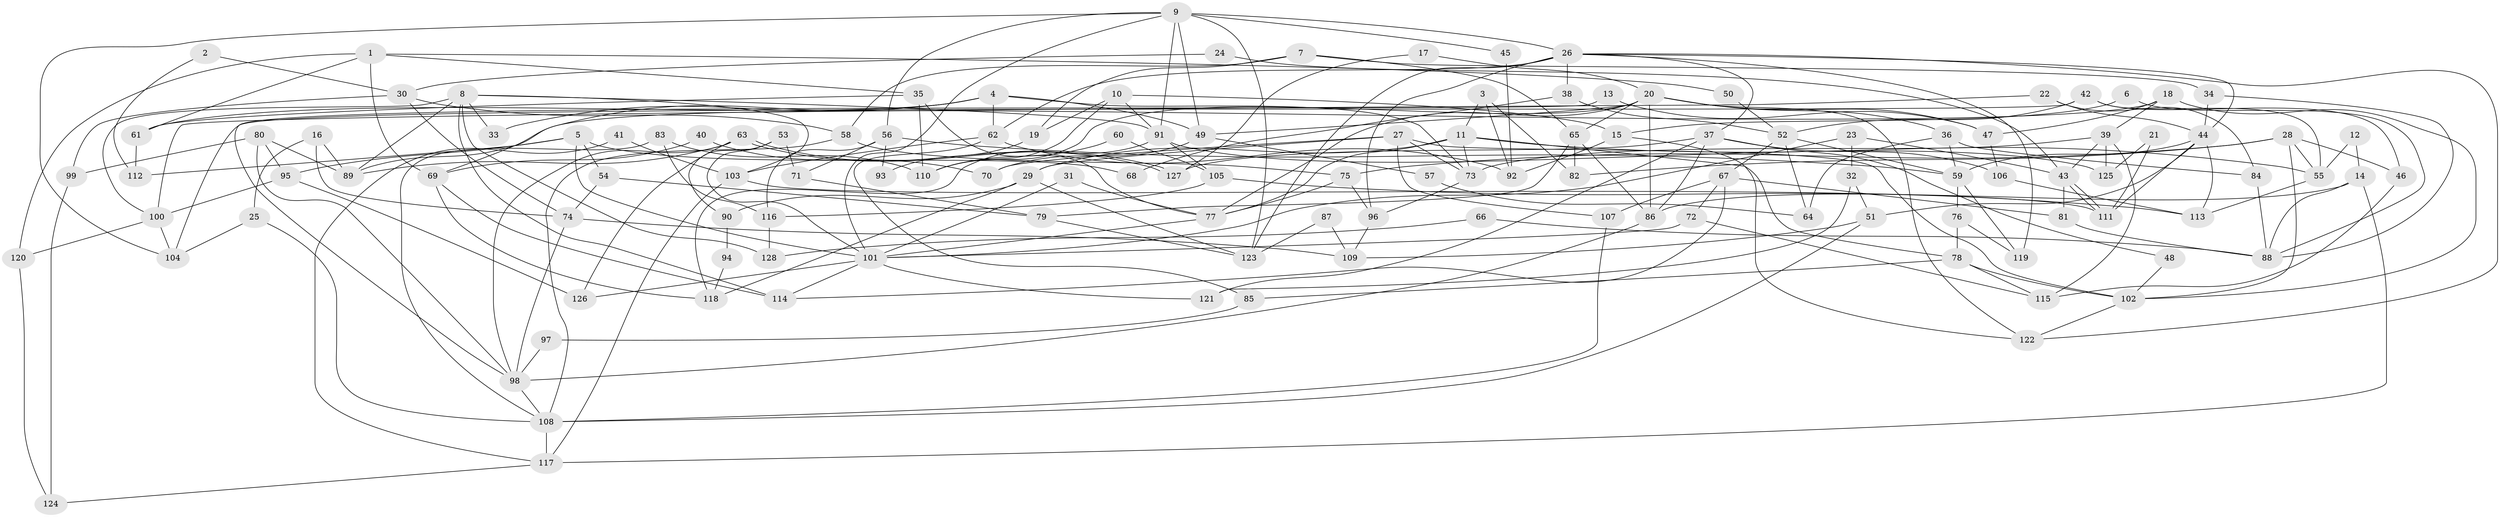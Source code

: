 // coarse degree distribution, {8: 0.024096385542168676, 2: 0.1566265060240964, 7: 0.08433734939759036, 9: 0.03614457831325301, 5: 0.1686746987951807, 6: 0.1566265060240964, 11: 0.012048192771084338, 10: 0.04819277108433735, 4: 0.14457831325301204, 12: 0.012048192771084338, 3: 0.14457831325301204, 1: 0.012048192771084338}
// Generated by graph-tools (version 1.1) at 2025/41/03/06/25 10:41:52]
// undirected, 128 vertices, 256 edges
graph export_dot {
graph [start="1"]
  node [color=gray90,style=filled];
  1;
  2;
  3;
  4;
  5;
  6;
  7;
  8;
  9;
  10;
  11;
  12;
  13;
  14;
  15;
  16;
  17;
  18;
  19;
  20;
  21;
  22;
  23;
  24;
  25;
  26;
  27;
  28;
  29;
  30;
  31;
  32;
  33;
  34;
  35;
  36;
  37;
  38;
  39;
  40;
  41;
  42;
  43;
  44;
  45;
  46;
  47;
  48;
  49;
  50;
  51;
  52;
  53;
  54;
  55;
  56;
  57;
  58;
  59;
  60;
  61;
  62;
  63;
  64;
  65;
  66;
  67;
  68;
  69;
  70;
  71;
  72;
  73;
  74;
  75;
  76;
  77;
  78;
  79;
  80;
  81;
  82;
  83;
  84;
  85;
  86;
  87;
  88;
  89;
  90;
  91;
  92;
  93;
  94;
  95;
  96;
  97;
  98;
  99;
  100;
  101;
  102;
  103;
  104;
  105;
  106;
  107;
  108;
  109;
  110;
  111;
  112;
  113;
  114;
  115;
  116;
  117;
  118;
  119;
  120;
  121;
  122;
  123;
  124;
  125;
  126;
  127;
  128;
  1 -- 61;
  1 -- 69;
  1 -- 35;
  1 -- 50;
  1 -- 120;
  2 -- 30;
  2 -- 112;
  3 -- 11;
  3 -- 82;
  3 -- 92;
  4 -- 69;
  4 -- 62;
  4 -- 33;
  4 -- 49;
  4 -- 61;
  4 -- 73;
  5 -- 95;
  5 -- 101;
  5 -- 54;
  5 -- 68;
  5 -- 112;
  6 -- 15;
  6 -- 88;
  7 -- 34;
  7 -- 58;
  7 -- 19;
  7 -- 65;
  8 -- 103;
  8 -- 91;
  8 -- 33;
  8 -- 89;
  8 -- 100;
  8 -- 114;
  8 -- 128;
  9 -- 49;
  9 -- 123;
  9 -- 26;
  9 -- 45;
  9 -- 56;
  9 -- 91;
  9 -- 101;
  9 -- 104;
  10 -- 15;
  10 -- 110;
  10 -- 19;
  10 -- 91;
  11 -- 55;
  11 -- 73;
  11 -- 29;
  11 -- 77;
  11 -- 78;
  12 -- 14;
  12 -- 55;
  13 -- 47;
  13 -- 98;
  14 -- 86;
  14 -- 88;
  14 -- 117;
  15 -- 122;
  15 -- 92;
  16 -- 89;
  16 -- 74;
  16 -- 25;
  17 -- 127;
  17 -- 20;
  18 -- 102;
  18 -- 89;
  18 -- 39;
  18 -- 47;
  19 -- 93;
  20 -- 65;
  20 -- 77;
  20 -- 36;
  20 -- 47;
  20 -- 49;
  20 -- 86;
  20 -- 110;
  20 -- 122;
  21 -- 125;
  21 -- 111;
  22 -- 100;
  22 -- 44;
  22 -- 84;
  23 -- 101;
  23 -- 43;
  23 -- 32;
  24 -- 30;
  24 -- 43;
  25 -- 104;
  25 -- 108;
  26 -- 96;
  26 -- 37;
  26 -- 38;
  26 -- 44;
  26 -- 62;
  26 -- 119;
  26 -- 122;
  26 -- 123;
  27 -- 107;
  27 -- 102;
  27 -- 29;
  27 -- 70;
  27 -- 73;
  28 -- 75;
  28 -- 102;
  28 -- 46;
  28 -- 55;
  28 -- 82;
  29 -- 90;
  29 -- 118;
  29 -- 123;
  30 -- 99;
  30 -- 58;
  30 -- 74;
  31 -- 77;
  31 -- 101;
  32 -- 51;
  32 -- 121;
  34 -- 88;
  34 -- 44;
  35 -- 77;
  35 -- 61;
  35 -- 110;
  36 -- 59;
  36 -- 64;
  36 -- 84;
  37 -- 106;
  37 -- 48;
  37 -- 86;
  37 -- 121;
  37 -- 127;
  38 -- 52;
  38 -- 68;
  39 -- 73;
  39 -- 43;
  39 -- 115;
  39 -- 125;
  40 -- 69;
  40 -- 70;
  41 -- 103;
  41 -- 117;
  42 -- 104;
  42 -- 46;
  42 -- 52;
  42 -- 55;
  43 -- 111;
  43 -- 111;
  43 -- 81;
  44 -- 59;
  44 -- 51;
  44 -- 111;
  44 -- 113;
  45 -- 92;
  46 -- 115;
  47 -- 106;
  48 -- 102;
  49 -- 57;
  49 -- 70;
  50 -- 52;
  51 -- 108;
  51 -- 109;
  52 -- 59;
  52 -- 64;
  52 -- 67;
  53 -- 101;
  53 -- 71;
  53 -- 90;
  54 -- 79;
  54 -- 74;
  55 -- 113;
  56 -- 116;
  56 -- 59;
  56 -- 71;
  56 -- 93;
  57 -- 64;
  58 -- 75;
  58 -- 108;
  59 -- 119;
  59 -- 76;
  60 -- 110;
  60 -- 105;
  61 -- 112;
  62 -- 103;
  62 -- 85;
  62 -- 92;
  63 -- 127;
  63 -- 127;
  63 -- 98;
  63 -- 89;
  63 -- 126;
  65 -- 86;
  65 -- 79;
  65 -- 82;
  66 -- 88;
  66 -- 128;
  67 -- 114;
  67 -- 72;
  67 -- 81;
  67 -- 107;
  69 -- 118;
  69 -- 114;
  71 -- 79;
  72 -- 101;
  72 -- 115;
  73 -- 96;
  74 -- 98;
  74 -- 109;
  75 -- 77;
  75 -- 96;
  76 -- 78;
  76 -- 119;
  77 -- 101;
  78 -- 115;
  78 -- 85;
  78 -- 102;
  79 -- 123;
  80 -- 98;
  80 -- 89;
  80 -- 95;
  80 -- 99;
  81 -- 88;
  83 -- 108;
  83 -- 110;
  83 -- 116;
  84 -- 88;
  85 -- 97;
  86 -- 98;
  87 -- 123;
  87 -- 109;
  90 -- 94;
  91 -- 105;
  91 -- 118;
  91 -- 125;
  94 -- 118;
  95 -- 126;
  95 -- 100;
  96 -- 109;
  97 -- 98;
  98 -- 108;
  99 -- 124;
  100 -- 104;
  100 -- 120;
  101 -- 121;
  101 -- 114;
  101 -- 126;
  102 -- 122;
  103 -- 117;
  103 -- 111;
  105 -- 113;
  105 -- 116;
  106 -- 113;
  107 -- 108;
  108 -- 117;
  116 -- 128;
  117 -- 124;
  120 -- 124;
}
